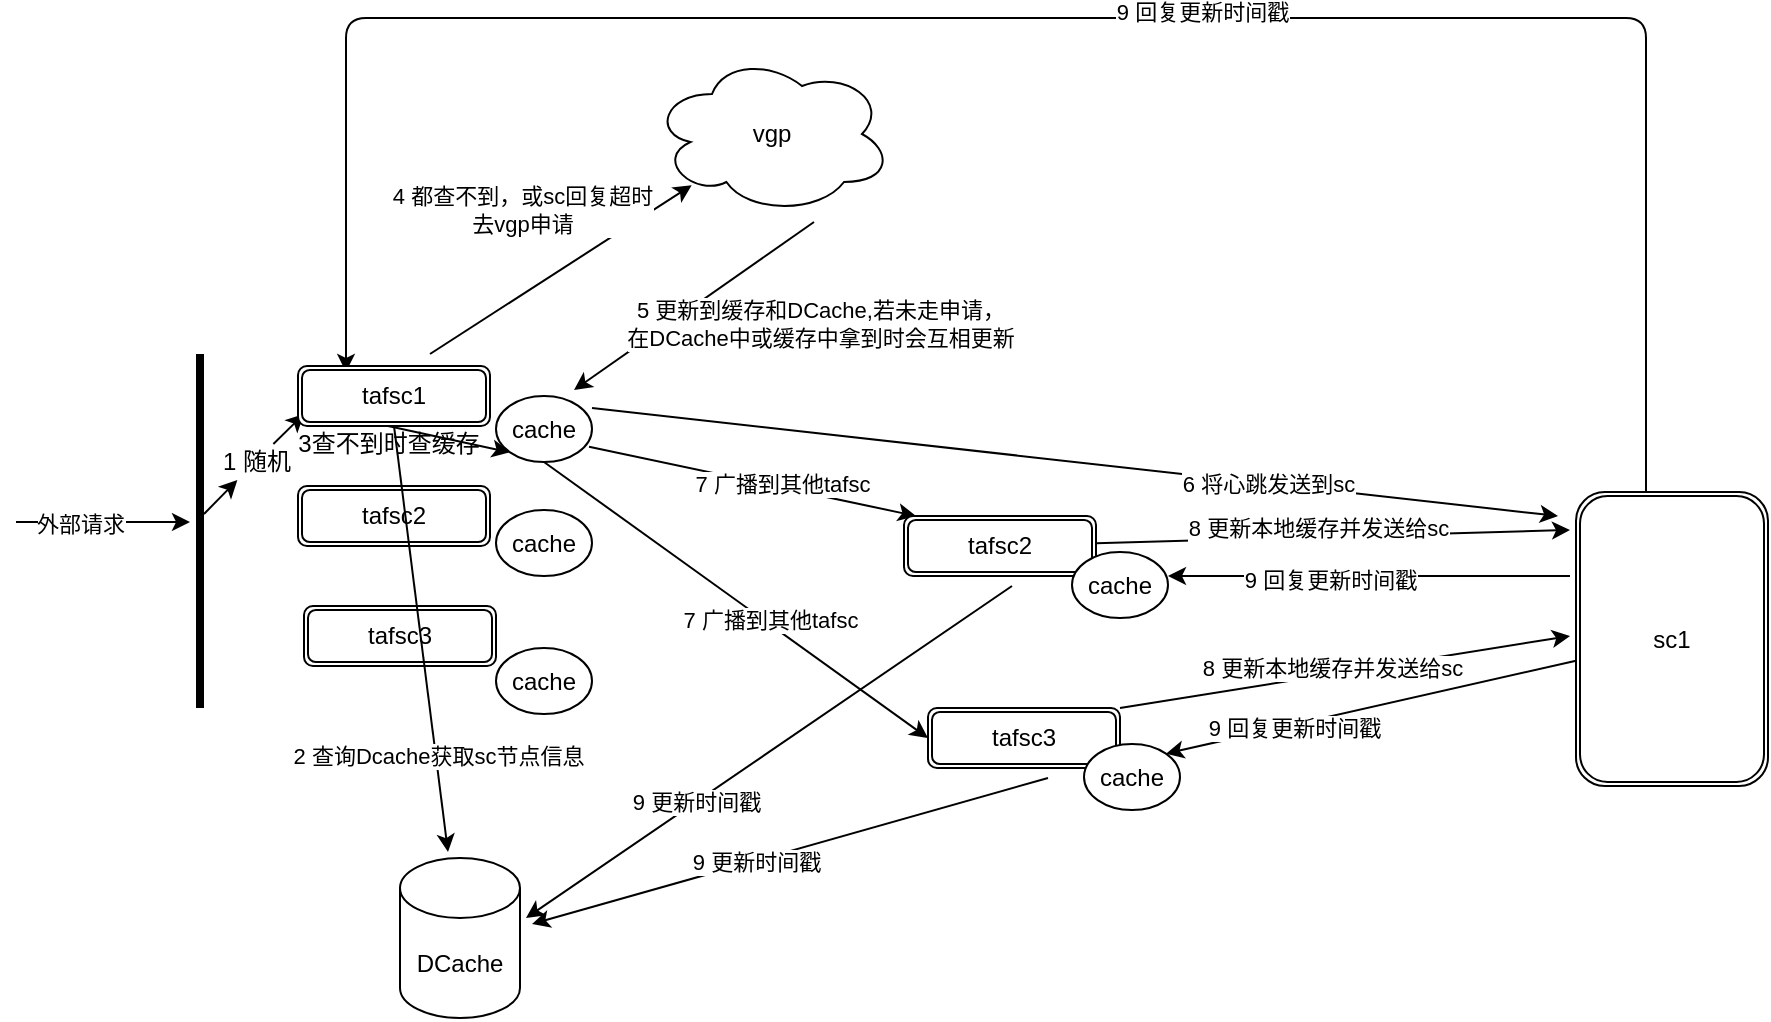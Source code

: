 <mxfile version="14.7.2" type="github">
  <diagram id="-bP3XhjUXyilaQhWAgKb" name="Page-1">
    <mxGraphModel dx="1185" dy="588" grid="1" gridSize="3" guides="1" tooltips="1" connect="1" arrows="1" fold="1" page="1" pageScale="1" pageWidth="1169" pageHeight="1654" math="0" shadow="0">
      <root>
        <mxCell id="0" />
        <mxCell id="1" parent="0" />
        <mxCell id="8dekluOhMgX2cntVKTaH-1" value="" style="line;strokeWidth=4;direction=south;html=1;perimeter=backbonePerimeter;points=[];outlineConnect=0;" parent="1" vertex="1">
          <mxGeometry x="168" y="339" width="10" height="177" as="geometry" />
        </mxCell>
        <mxCell id="8dekluOhMgX2cntVKTaH-3" value="tafsc2" style="shape=ext;double=1;rounded=1;whiteSpace=wrap;html=1;" parent="1" vertex="1">
          <mxGeometry x="222" y="405" width="96" height="30" as="geometry" />
        </mxCell>
        <mxCell id="8dekluOhMgX2cntVKTaH-4" value="tafsc3" style="shape=ext;double=1;rounded=1;whiteSpace=wrap;html=1;" parent="1" vertex="1">
          <mxGeometry x="225" y="465" width="96" height="30" as="geometry" />
        </mxCell>
        <mxCell id="8dekluOhMgX2cntVKTaH-5" value="" style="endArrow=classic;html=1;" parent="1" edge="1">
          <mxGeometry width="50" height="50" relative="1" as="geometry">
            <mxPoint x="81" y="423" as="sourcePoint" />
            <mxPoint x="168" y="423" as="targetPoint" />
          </mxGeometry>
        </mxCell>
        <mxCell id="INrCNFCCM0VXCptv-kLN-46" value="外部请求" style="edgeLabel;html=1;align=center;verticalAlign=middle;resizable=0;points=[];" parent="8dekluOhMgX2cntVKTaH-5" vertex="1" connectable="0">
          <mxGeometry x="-0.276" y="-1" relative="1" as="geometry">
            <mxPoint as="offset" />
          </mxGeometry>
        </mxCell>
        <mxCell id="8dekluOhMgX2cntVKTaH-6" value="" style="endArrow=classic;html=1;" parent="1" source="8dekluOhMgX2cntVKTaH-7" edge="1">
          <mxGeometry width="50" height="50" relative="1" as="geometry">
            <mxPoint x="175" y="419" as="sourcePoint" />
            <mxPoint x="225" y="369" as="targetPoint" />
          </mxGeometry>
        </mxCell>
        <mxCell id="8dekluOhMgX2cntVKTaH-7" value="1 随机" style="text;html=1;align=center;verticalAlign=middle;resizable=0;points=[];autosize=1;" parent="1" vertex="1">
          <mxGeometry x="178" y="384" width="45" height="18" as="geometry" />
        </mxCell>
        <mxCell id="8dekluOhMgX2cntVKTaH-8" value="" style="endArrow=classic;html=1;" parent="1" target="8dekluOhMgX2cntVKTaH-7" edge="1">
          <mxGeometry width="50" height="50" relative="1" as="geometry">
            <mxPoint x="175" y="419" as="sourcePoint" />
            <mxPoint x="225" y="369" as="targetPoint" />
          </mxGeometry>
        </mxCell>
        <mxCell id="8dekluOhMgX2cntVKTaH-12" value="sc1" style="shape=ext;double=1;rounded=1;whiteSpace=wrap;html=1;" parent="1" vertex="1">
          <mxGeometry x="861" y="408" width="96" height="147" as="geometry" />
        </mxCell>
        <mxCell id="INrCNFCCM0VXCptv-kLN-3" value="cache" style="ellipse;whiteSpace=wrap;html=1;" parent="1" vertex="1">
          <mxGeometry x="321" y="417" width="48" height="33" as="geometry" />
        </mxCell>
        <mxCell id="INrCNFCCM0VXCptv-kLN-4" value="cache" style="ellipse;whiteSpace=wrap;html=1;" parent="1" vertex="1">
          <mxGeometry x="321" y="486" width="48" height="33" as="geometry" />
        </mxCell>
        <mxCell id="INrCNFCCM0VXCptv-kLN-5" value="DCache" style="shape=cylinder3;whiteSpace=wrap;html=1;boundedLbl=1;backgroundOutline=1;size=15;" parent="1" vertex="1">
          <mxGeometry x="273" y="591" width="60" height="80" as="geometry" />
        </mxCell>
        <mxCell id="INrCNFCCM0VXCptv-kLN-6" value="" style="endArrow=classic;html=1;exitX=0.5;exitY=1;exitDx=0;exitDy=0;" parent="1" source="8dekluOhMgX2cntVKTaH-2" edge="1">
          <mxGeometry width="50" height="50" relative="1" as="geometry">
            <mxPoint x="501" y="557" as="sourcePoint" />
            <mxPoint x="297" y="588" as="targetPoint" />
          </mxGeometry>
        </mxCell>
        <mxCell id="INrCNFCCM0VXCptv-kLN-7" value="2 查询Dcache获取sc节点信息" style="edgeLabel;html=1;align=center;verticalAlign=middle;resizable=0;points=[];" parent="INrCNFCCM0VXCptv-kLN-6" vertex="1" connectable="0">
          <mxGeometry x="0.546" y="1" relative="1" as="geometry">
            <mxPoint as="offset" />
          </mxGeometry>
        </mxCell>
        <mxCell id="INrCNFCCM0VXCptv-kLN-8" value="" style="endArrow=classic;html=1;entryX=0;entryY=1;entryDx=0;entryDy=0;" parent="1" target="INrCNFCCM0VXCptv-kLN-2" edge="1">
          <mxGeometry width="50" height="50" relative="1" as="geometry">
            <mxPoint x="267" y="375" as="sourcePoint" />
            <mxPoint x="551" y="507" as="targetPoint" />
          </mxGeometry>
        </mxCell>
        <mxCell id="INrCNFCCM0VXCptv-kLN-10" value="3查不到时查缓存" style="text;html=1;align=center;verticalAlign=middle;resizable=0;points=[];autosize=1;" parent="1" vertex="1">
          <mxGeometry x="216" y="375" width="102" height="18" as="geometry" />
        </mxCell>
        <mxCell id="INrCNFCCM0VXCptv-kLN-11" value="vgp" style="ellipse;shape=cloud;whiteSpace=wrap;html=1;" parent="1" vertex="1">
          <mxGeometry x="399" y="189" width="120" height="80" as="geometry" />
        </mxCell>
        <mxCell id="INrCNFCCM0VXCptv-kLN-12" value="" style="endArrow=classic;html=1;entryX=0.432;entryY=0.933;entryDx=0;entryDy=0;entryPerimeter=0;" parent="1" edge="1">
          <mxGeometry width="50" height="50" relative="1" as="geometry">
            <mxPoint x="288" y="339" as="sourcePoint" />
            <mxPoint x="418.84" y="254.64" as="targetPoint" />
          </mxGeometry>
        </mxCell>
        <mxCell id="INrCNFCCM0VXCptv-kLN-13" value="4 都查不到，或sc回复超时&lt;br&gt;去vgp申请" style="edgeLabel;html=1;align=center;verticalAlign=middle;resizable=0;points=[];" parent="INrCNFCCM0VXCptv-kLN-12" vertex="1" connectable="0">
          <mxGeometry x="0.264" y="-3" relative="1" as="geometry">
            <mxPoint x="-38.27" y="-21.24" as="offset" />
          </mxGeometry>
        </mxCell>
        <mxCell id="INrCNFCCM0VXCptv-kLN-14" value="" style="endArrow=classic;html=1;" parent="1" edge="1">
          <mxGeometry width="50" height="50" relative="1" as="geometry">
            <mxPoint x="480" y="273" as="sourcePoint" />
            <mxPoint x="360" y="357" as="targetPoint" />
          </mxGeometry>
        </mxCell>
        <mxCell id="INrCNFCCM0VXCptv-kLN-15" value="5 更新到缓存和DCache,若未走申请，&lt;br&gt;在DCache中或缓存中拿到时会互相更新" style="edgeLabel;html=1;align=center;verticalAlign=middle;resizable=0;points=[];" parent="INrCNFCCM0VXCptv-kLN-14" vertex="1" connectable="0">
          <mxGeometry x="0.185" y="-1" relative="1" as="geometry">
            <mxPoint x="74.57" y="2.12" as="offset" />
          </mxGeometry>
        </mxCell>
        <mxCell id="INrCNFCCM0VXCptv-kLN-18" value="" style="endArrow=classic;html=1;" parent="1" edge="1">
          <mxGeometry width="50" height="50" relative="1" as="geometry">
            <mxPoint x="369" y="366" as="sourcePoint" />
            <mxPoint x="852" y="420" as="targetPoint" />
          </mxGeometry>
        </mxCell>
        <mxCell id="INrCNFCCM0VXCptv-kLN-19" value="6 将心跳发送到sc" style="edgeLabel;html=1;align=center;verticalAlign=middle;resizable=0;points=[];" parent="INrCNFCCM0VXCptv-kLN-18" vertex="1" connectable="0">
          <mxGeometry x="0.397" relative="1" as="geometry">
            <mxPoint as="offset" />
          </mxGeometry>
        </mxCell>
        <mxCell id="INrCNFCCM0VXCptv-kLN-20" value="" style="endArrow=classic;html=1;exitX=0.969;exitY=0.768;exitDx=0;exitDy=0;exitPerimeter=0;" parent="1" source="INrCNFCCM0VXCptv-kLN-2" edge="1">
          <mxGeometry width="50" height="50" relative="1" as="geometry">
            <mxPoint x="372" y="387" as="sourcePoint" />
            <mxPoint x="531" y="420" as="targetPoint" />
          </mxGeometry>
        </mxCell>
        <mxCell id="INrCNFCCM0VXCptv-kLN-21" value="7 广播到其他tafsc" style="edgeLabel;html=1;align=center;verticalAlign=middle;resizable=0;points=[];" parent="INrCNFCCM0VXCptv-kLN-20" vertex="1" connectable="0">
          <mxGeometry x="0.169" y="2" relative="1" as="geometry">
            <mxPoint as="offset" />
          </mxGeometry>
        </mxCell>
        <mxCell id="INrCNFCCM0VXCptv-kLN-22" value="" style="endArrow=classic;html=1;exitX=0.5;exitY=1;exitDx=0;exitDy=0;entryX=0;entryY=0.5;entryDx=0;entryDy=0;" parent="1" source="INrCNFCCM0VXCptv-kLN-2" target="8dekluOhMgX2cntVKTaH-11" edge="1">
          <mxGeometry width="50" height="50" relative="1" as="geometry">
            <mxPoint x="324" y="358.5" as="sourcePoint" />
            <mxPoint x="531" y="489" as="targetPoint" />
          </mxGeometry>
        </mxCell>
        <mxCell id="INrCNFCCM0VXCptv-kLN-23" value="7 广播到其他tafsc" style="edgeLabel;html=1;align=center;verticalAlign=middle;resizable=0;points=[];" parent="INrCNFCCM0VXCptv-kLN-22" vertex="1" connectable="0">
          <mxGeometry x="0.169" y="2" relative="1" as="geometry">
            <mxPoint as="offset" />
          </mxGeometry>
        </mxCell>
        <mxCell id="INrCNFCCM0VXCptv-kLN-24" value="" style="endArrow=classic;html=1;exitX=1;exitY=0;exitDx=0;exitDy=0;" parent="1" source="8dekluOhMgX2cntVKTaH-11" edge="1">
          <mxGeometry width="50" height="50" relative="1" as="geometry">
            <mxPoint x="636" y="492" as="sourcePoint" />
            <mxPoint x="858" y="480" as="targetPoint" />
          </mxGeometry>
        </mxCell>
        <mxCell id="INrCNFCCM0VXCptv-kLN-25" value="8 更新本地缓存并发送给sc" style="edgeLabel;html=1;align=center;verticalAlign=middle;resizable=0;points=[];" parent="INrCNFCCM0VXCptv-kLN-24" vertex="1" connectable="0">
          <mxGeometry x="-0.149" y="-2" relative="1" as="geometry">
            <mxPoint x="9.89" y="-7.31" as="offset" />
          </mxGeometry>
        </mxCell>
        <mxCell id="INrCNFCCM0VXCptv-kLN-29" value="" style="edgeStyle=segmentEdgeStyle;endArrow=classic;html=1;" parent="1" edge="1">
          <mxGeometry width="50" height="50" relative="1" as="geometry">
            <mxPoint x="896" y="408" as="sourcePoint" />
            <mxPoint x="246" y="348" as="targetPoint" />
            <Array as="points">
              <mxPoint x="896" y="171" />
              <mxPoint x="246" y="171" />
            </Array>
          </mxGeometry>
        </mxCell>
        <mxCell id="INrCNFCCM0VXCptv-kLN-32" value="9 回复更新时间戳" style="edgeLabel;html=1;align=center;verticalAlign=middle;resizable=0;points=[];" parent="INrCNFCCM0VXCptv-kLN-29" vertex="1" connectable="0">
          <mxGeometry x="-0.137" y="-3" relative="1" as="geometry">
            <mxPoint as="offset" />
          </mxGeometry>
        </mxCell>
        <mxCell id="INrCNFCCM0VXCptv-kLN-30" value="" style="endArrow=classic;html=1;" parent="1" edge="1">
          <mxGeometry width="50" height="50" relative="1" as="geometry">
            <mxPoint x="858" y="450" as="sourcePoint" />
            <mxPoint x="657" y="450" as="targetPoint" />
          </mxGeometry>
        </mxCell>
        <mxCell id="INrCNFCCM0VXCptv-kLN-33" value="9 回复更新时间戳" style="edgeLabel;html=1;align=center;verticalAlign=middle;resizable=0;points=[];" parent="INrCNFCCM0VXCptv-kLN-30" vertex="1" connectable="0">
          <mxGeometry x="0.196" y="2" relative="1" as="geometry">
            <mxPoint as="offset" />
          </mxGeometry>
        </mxCell>
        <mxCell id="INrCNFCCM0VXCptv-kLN-31" value="" style="endArrow=classic;html=1;entryX=1;entryY=0;entryDx=0;entryDy=0;" parent="1" source="8dekluOhMgX2cntVKTaH-12" target="INrCNFCCM0VXCptv-kLN-28" edge="1">
          <mxGeometry width="50" height="50" relative="1" as="geometry">
            <mxPoint x="873" y="453.0" as="sourcePoint" />
            <mxPoint x="678" y="507" as="targetPoint" />
          </mxGeometry>
        </mxCell>
        <mxCell id="INrCNFCCM0VXCptv-kLN-34" value="9 回复更新时间戳" style="edgeLabel;html=1;align=center;verticalAlign=middle;resizable=0;points=[];" parent="INrCNFCCM0VXCptv-kLN-31" vertex="1" connectable="0">
          <mxGeometry x="0.424" y="-3" relative="1" as="geometry">
            <mxPoint x="4.74" y="3.42" as="offset" />
          </mxGeometry>
        </mxCell>
        <mxCell id="INrCNFCCM0VXCptv-kLN-35" value="" style="endArrow=classic;html=1;" parent="1" source="8dekluOhMgX2cntVKTaH-10" edge="1">
          <mxGeometry width="50" height="50" relative="1" as="geometry">
            <mxPoint x="639" y="495" as="sourcePoint" />
            <mxPoint x="858" y="427" as="targetPoint" />
          </mxGeometry>
        </mxCell>
        <mxCell id="INrCNFCCM0VXCptv-kLN-36" value="8 更新本地缓存并发送给sc" style="edgeLabel;html=1;align=center;verticalAlign=middle;resizable=0;points=[];" parent="INrCNFCCM0VXCptv-kLN-35" vertex="1" connectable="0">
          <mxGeometry x="-0.149" y="-2" relative="1" as="geometry">
            <mxPoint x="9.89" y="-7.31" as="offset" />
          </mxGeometry>
        </mxCell>
        <mxCell id="INrCNFCCM0VXCptv-kLN-37" value="" style="group" parent="1" vertex="1" connectable="0">
          <mxGeometry x="537" y="516" width="126" height="51" as="geometry" />
        </mxCell>
        <mxCell id="8dekluOhMgX2cntVKTaH-11" value="tafsc3" style="shape=ext;double=1;rounded=1;whiteSpace=wrap;html=1;" parent="INrCNFCCM0VXCptv-kLN-37" vertex="1">
          <mxGeometry width="96" height="30" as="geometry" />
        </mxCell>
        <mxCell id="INrCNFCCM0VXCptv-kLN-28" value="cache" style="ellipse;whiteSpace=wrap;html=1;" parent="INrCNFCCM0VXCptv-kLN-37" vertex="1">
          <mxGeometry x="78" y="18" width="48" height="33" as="geometry" />
        </mxCell>
        <mxCell id="INrCNFCCM0VXCptv-kLN-38" value="" style="group" parent="1" vertex="1" connectable="0">
          <mxGeometry x="525" y="420" width="144" height="48" as="geometry" />
        </mxCell>
        <mxCell id="8dekluOhMgX2cntVKTaH-10" value="tafsc2" style="shape=ext;double=1;rounded=1;whiteSpace=wrap;html=1;" parent="INrCNFCCM0VXCptv-kLN-38" vertex="1">
          <mxGeometry width="96" height="30" as="geometry" />
        </mxCell>
        <mxCell id="INrCNFCCM0VXCptv-kLN-27" value="cache" style="ellipse;whiteSpace=wrap;html=1;" parent="INrCNFCCM0VXCptv-kLN-38" vertex="1">
          <mxGeometry x="84" y="18" width="48" height="33" as="geometry" />
        </mxCell>
        <mxCell id="INrCNFCCM0VXCptv-kLN-40" value="" style="endArrow=classic;html=1;" parent="1" edge="1">
          <mxGeometry width="50" height="50" relative="1" as="geometry">
            <mxPoint x="579" y="455" as="sourcePoint" />
            <mxPoint x="336" y="621" as="targetPoint" />
          </mxGeometry>
        </mxCell>
        <mxCell id="INrCNFCCM0VXCptv-kLN-42" value="9 更新时间戳" style="edgeLabel;html=1;align=center;verticalAlign=middle;resizable=0;points=[];" parent="INrCNFCCM0VXCptv-kLN-40" vertex="1" connectable="0">
          <mxGeometry x="0.301" relative="1" as="geometry">
            <mxPoint as="offset" />
          </mxGeometry>
        </mxCell>
        <mxCell id="INrCNFCCM0VXCptv-kLN-41" value="" style="endArrow=classic;html=1;" parent="1" edge="1">
          <mxGeometry width="50" height="50" relative="1" as="geometry">
            <mxPoint x="597" y="551" as="sourcePoint" />
            <mxPoint x="339" y="624" as="targetPoint" />
          </mxGeometry>
        </mxCell>
        <mxCell id="INrCNFCCM0VXCptv-kLN-43" value="9 更新时间戳" style="edgeLabel;html=1;align=center;verticalAlign=middle;resizable=0;points=[];" parent="INrCNFCCM0VXCptv-kLN-41" vertex="1" connectable="0">
          <mxGeometry x="0.133" relative="1" as="geometry">
            <mxPoint as="offset" />
          </mxGeometry>
        </mxCell>
        <mxCell id="INrCNFCCM0VXCptv-kLN-45" value="" style="group" parent="1" vertex="1" connectable="0">
          <mxGeometry x="222" y="345" width="147" height="48" as="geometry" />
        </mxCell>
        <mxCell id="8dekluOhMgX2cntVKTaH-2" value="tafsc1" style="shape=ext;double=1;rounded=1;whiteSpace=wrap;html=1;" parent="INrCNFCCM0VXCptv-kLN-45" vertex="1">
          <mxGeometry width="96" height="30" as="geometry" />
        </mxCell>
        <mxCell id="INrCNFCCM0VXCptv-kLN-2" value="cache" style="ellipse;whiteSpace=wrap;html=1;" parent="INrCNFCCM0VXCptv-kLN-45" vertex="1">
          <mxGeometry x="99" y="15" width="48" height="33" as="geometry" />
        </mxCell>
      </root>
    </mxGraphModel>
  </diagram>
</mxfile>
